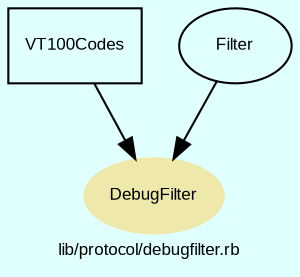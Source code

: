 digraph TopLevel {
    compound = true
    bgcolor = lightcyan1
    fontname = Arial
    fontsize = 8
    label = "lib/protocol/debugfilter.rb"
    node [
        fontname = Arial,
        fontsize = 8,
        color = black
    ]

    DebugFilter [
        fontcolor = black,
        URL = "classes/DebugFilter.html",
        shape = ellipse,
        color = palegoldenrod,
        style = filled,
        label = "DebugFilter"
    ]

    VT100Codes [
        URL = "classes/VT100Codes.html",
        shape = box,
        label = "VT100Codes"
    ]

    VT100Codes -> DebugFilter [

    ]

    Filter [
        URL = "classes/Filter.html",
        label = "Filter"
    ]

    Filter -> DebugFilter [

    ]

}

